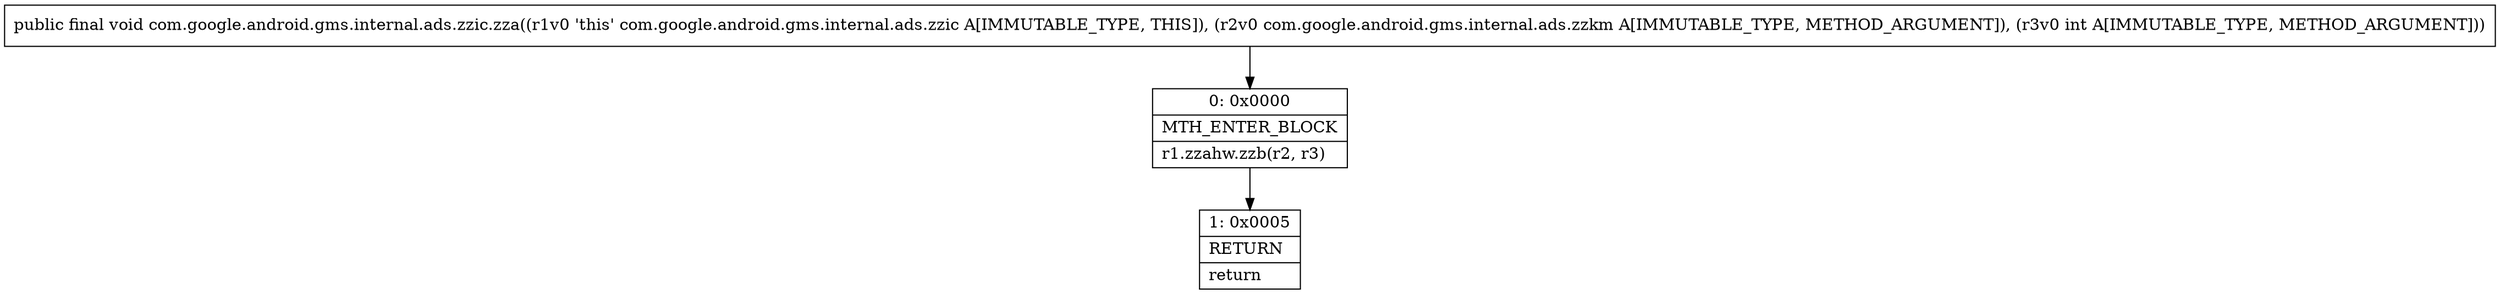 digraph "CFG forcom.google.android.gms.internal.ads.zzic.zza(Lcom\/google\/android\/gms\/internal\/ads\/zzkm;I)V" {
Node_0 [shape=record,label="{0\:\ 0x0000|MTH_ENTER_BLOCK\l|r1.zzahw.zzb(r2, r3)\l}"];
Node_1 [shape=record,label="{1\:\ 0x0005|RETURN\l|return\l}"];
MethodNode[shape=record,label="{public final void com.google.android.gms.internal.ads.zzic.zza((r1v0 'this' com.google.android.gms.internal.ads.zzic A[IMMUTABLE_TYPE, THIS]), (r2v0 com.google.android.gms.internal.ads.zzkm A[IMMUTABLE_TYPE, METHOD_ARGUMENT]), (r3v0 int A[IMMUTABLE_TYPE, METHOD_ARGUMENT])) }"];
MethodNode -> Node_0;
Node_0 -> Node_1;
}

